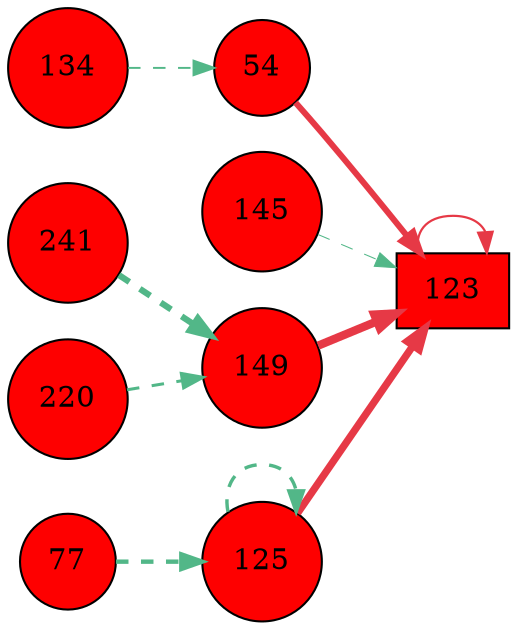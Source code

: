 digraph G{
rankdir=LR;
134 [style=filled, shape=circle, fillcolor="#fe0000", label="134"];
77 [style=filled, shape=circle, fillcolor="#fe0000", label="77"];
145 [style=filled, shape=circle, fillcolor="#fe0000", label="145"];
241 [style=filled, shape=circle, fillcolor="#fe0000", label="241"];
149 [style=filled, shape=circle, fillcolor="#fe0000", label="149"];
54 [style=filled, shape=circle, fillcolor="#fe0000", label="54"];
123 [style=filled, shape=box, fillcolor="#fe0000", label="123"];
220 [style=filled, shape=circle, fillcolor="#fe0000", label="220"];
125 [style=filled, shape=circle, fillcolor="#fe0000", label="125"];
149 -> 123 [color="#e63946",penwidth=4.00];
125 -> 123 [color="#e63946",penwidth=3.53];
54 -> 123 [color="#e63946",penwidth=2.91];
123 -> 123 [color="#e63946",penwidth=1.06];
77 -> 125 [color="#52b788",style=dashed,penwidth=2.13];
125 -> 125 [color="#52b788",style=dashed,penwidth=1.65];
145 -> 123 [color="#52b788",style=dashed,penwidth=0.50];
241 -> 149 [color="#52b788",style=dashed,penwidth=3.00];
220 -> 149 [color="#52b788",style=dashed,penwidth=1.45];
134 -> 54 [color="#52b788",style=dashed,penwidth=0.93];
}